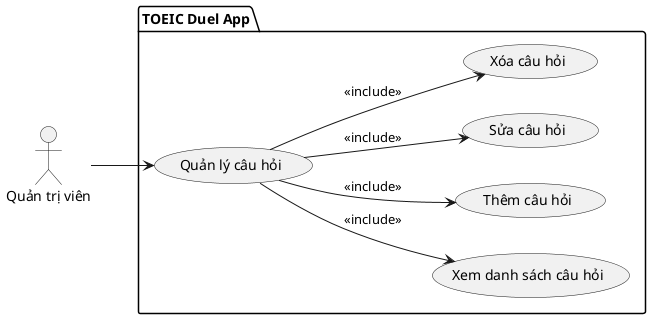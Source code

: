 @startuml
skinparam monochrome true
left to right direction

actor "Quản trị viên" as Admin

package "TOEIC Duel App" {
  usecase "Quản lý câu hỏi" as UC_ManageQuestions
  usecase "Xem danh sách câu hỏi" as UC_ViewQuestions
  usecase "Thêm câu hỏi" as UC_AddQuestion
  usecase "Sửa câu hỏi" as UC_EditQuestion
  usecase "Xóa câu hỏi" as UC_DeleteQuestion

  UC_ManageQuestions --> UC_ViewQuestions : <<include>>
  UC_ManageQuestions --> UC_AddQuestion : <<include>>
  UC_ManageQuestions --> UC_EditQuestion : <<include>>
  UC_ManageQuestions -down-> UC_DeleteQuestion : <<include>>
}

Admin --> UC_ManageQuestions

@enduml 
